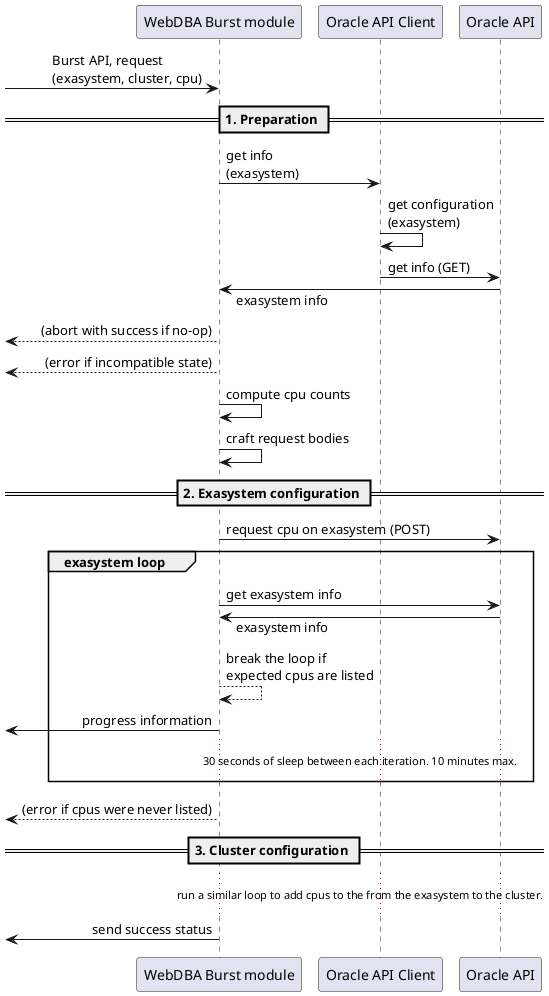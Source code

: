 @startuml

!pragma teoz true

skinparam responseMessageBelowArrow true

participant "WebDBA Burst module" as mod
participant "Oracle API Client" as cli
participant "Oracle API" as ora

[-> mod: Burst API, request\n(exasystem, cluster, cpu)

== 1. Preparation ==

mod -> cli: get info\n(exasystem)
cli -> cli: get configuration\n(exasystem)
cli -> ora: get info (GET)
mod <- ora: exasystem info
[<-- mod: (abort with success if no-op)
[<-- mod: (error if incompatible state)
mod -> mod: compute cpu counts
mod -> mod: craft request bodies

== 2. Exasystem configuration ==

mod -> ora: request cpu on exasystem (POST)

group exasystem loop
    mod -> ora: get exasystem info
    mod <- ora: exasystem info
    mod --> mod: break the loop if\nexpected cpus are listed
    [<- mod: progress information
    ...30 seconds of sleep between each iteration. 10 minutes max....
end

[<-- mod: (error if cpus were never listed)

== 3. Cluster configuration ==

...run a similar loop to add cpus to the from the exasystem to the cluster....

[<- mod: send success status

@enduml
